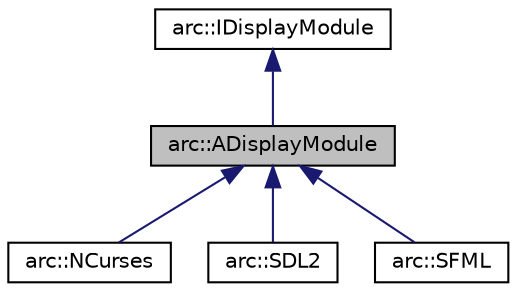 digraph "arc::ADisplayModule"
{
 // LATEX_PDF_SIZE
  edge [fontname="Helvetica",fontsize="10",labelfontname="Helvetica",labelfontsize="10"];
  node [fontname="Helvetica",fontsize="10",shape=record];
  Node1 [label="arc::ADisplayModule",height=0.2,width=0.4,color="black", fillcolor="grey75", style="filled", fontcolor="black",tooltip=" "];
  Node2 -> Node1 [dir="back",color="midnightblue",fontsize="10",style="solid",fontname="Helvetica"];
  Node2 [label="arc::IDisplayModule",height=0.2,width=0.4,color="black", fillcolor="white", style="filled",URL="$classarc_1_1IDisplayModule.html",tooltip="An interface for display modules."];
  Node1 -> Node3 [dir="back",color="midnightblue",fontsize="10",style="solid",fontname="Helvetica"];
  Node3 [label="arc::NCurses",height=0.2,width=0.4,color="black", fillcolor="white", style="filled",URL="$classarc_1_1NCurses.html",tooltip="NCurses implementation of the ADisplayModule abstract class."];
  Node1 -> Node4 [dir="back",color="midnightblue",fontsize="10",style="solid",fontname="Helvetica"];
  Node4 [label="arc::SDL2",height=0.2,width=0.4,color="black", fillcolor="white", style="filled",URL="$classarc_1_1SDL2.html",tooltip="SDL2 implementation of the ADisplayModule abstract class."];
  Node1 -> Node5 [dir="back",color="midnightblue",fontsize="10",style="solid",fontname="Helvetica"];
  Node5 [label="arc::SFML",height=0.2,width=0.4,color="black", fillcolor="white", style="filled",URL="$classarc_1_1SFML.html",tooltip="SFML implementation of the ADisplayModule abstract class."];
}
